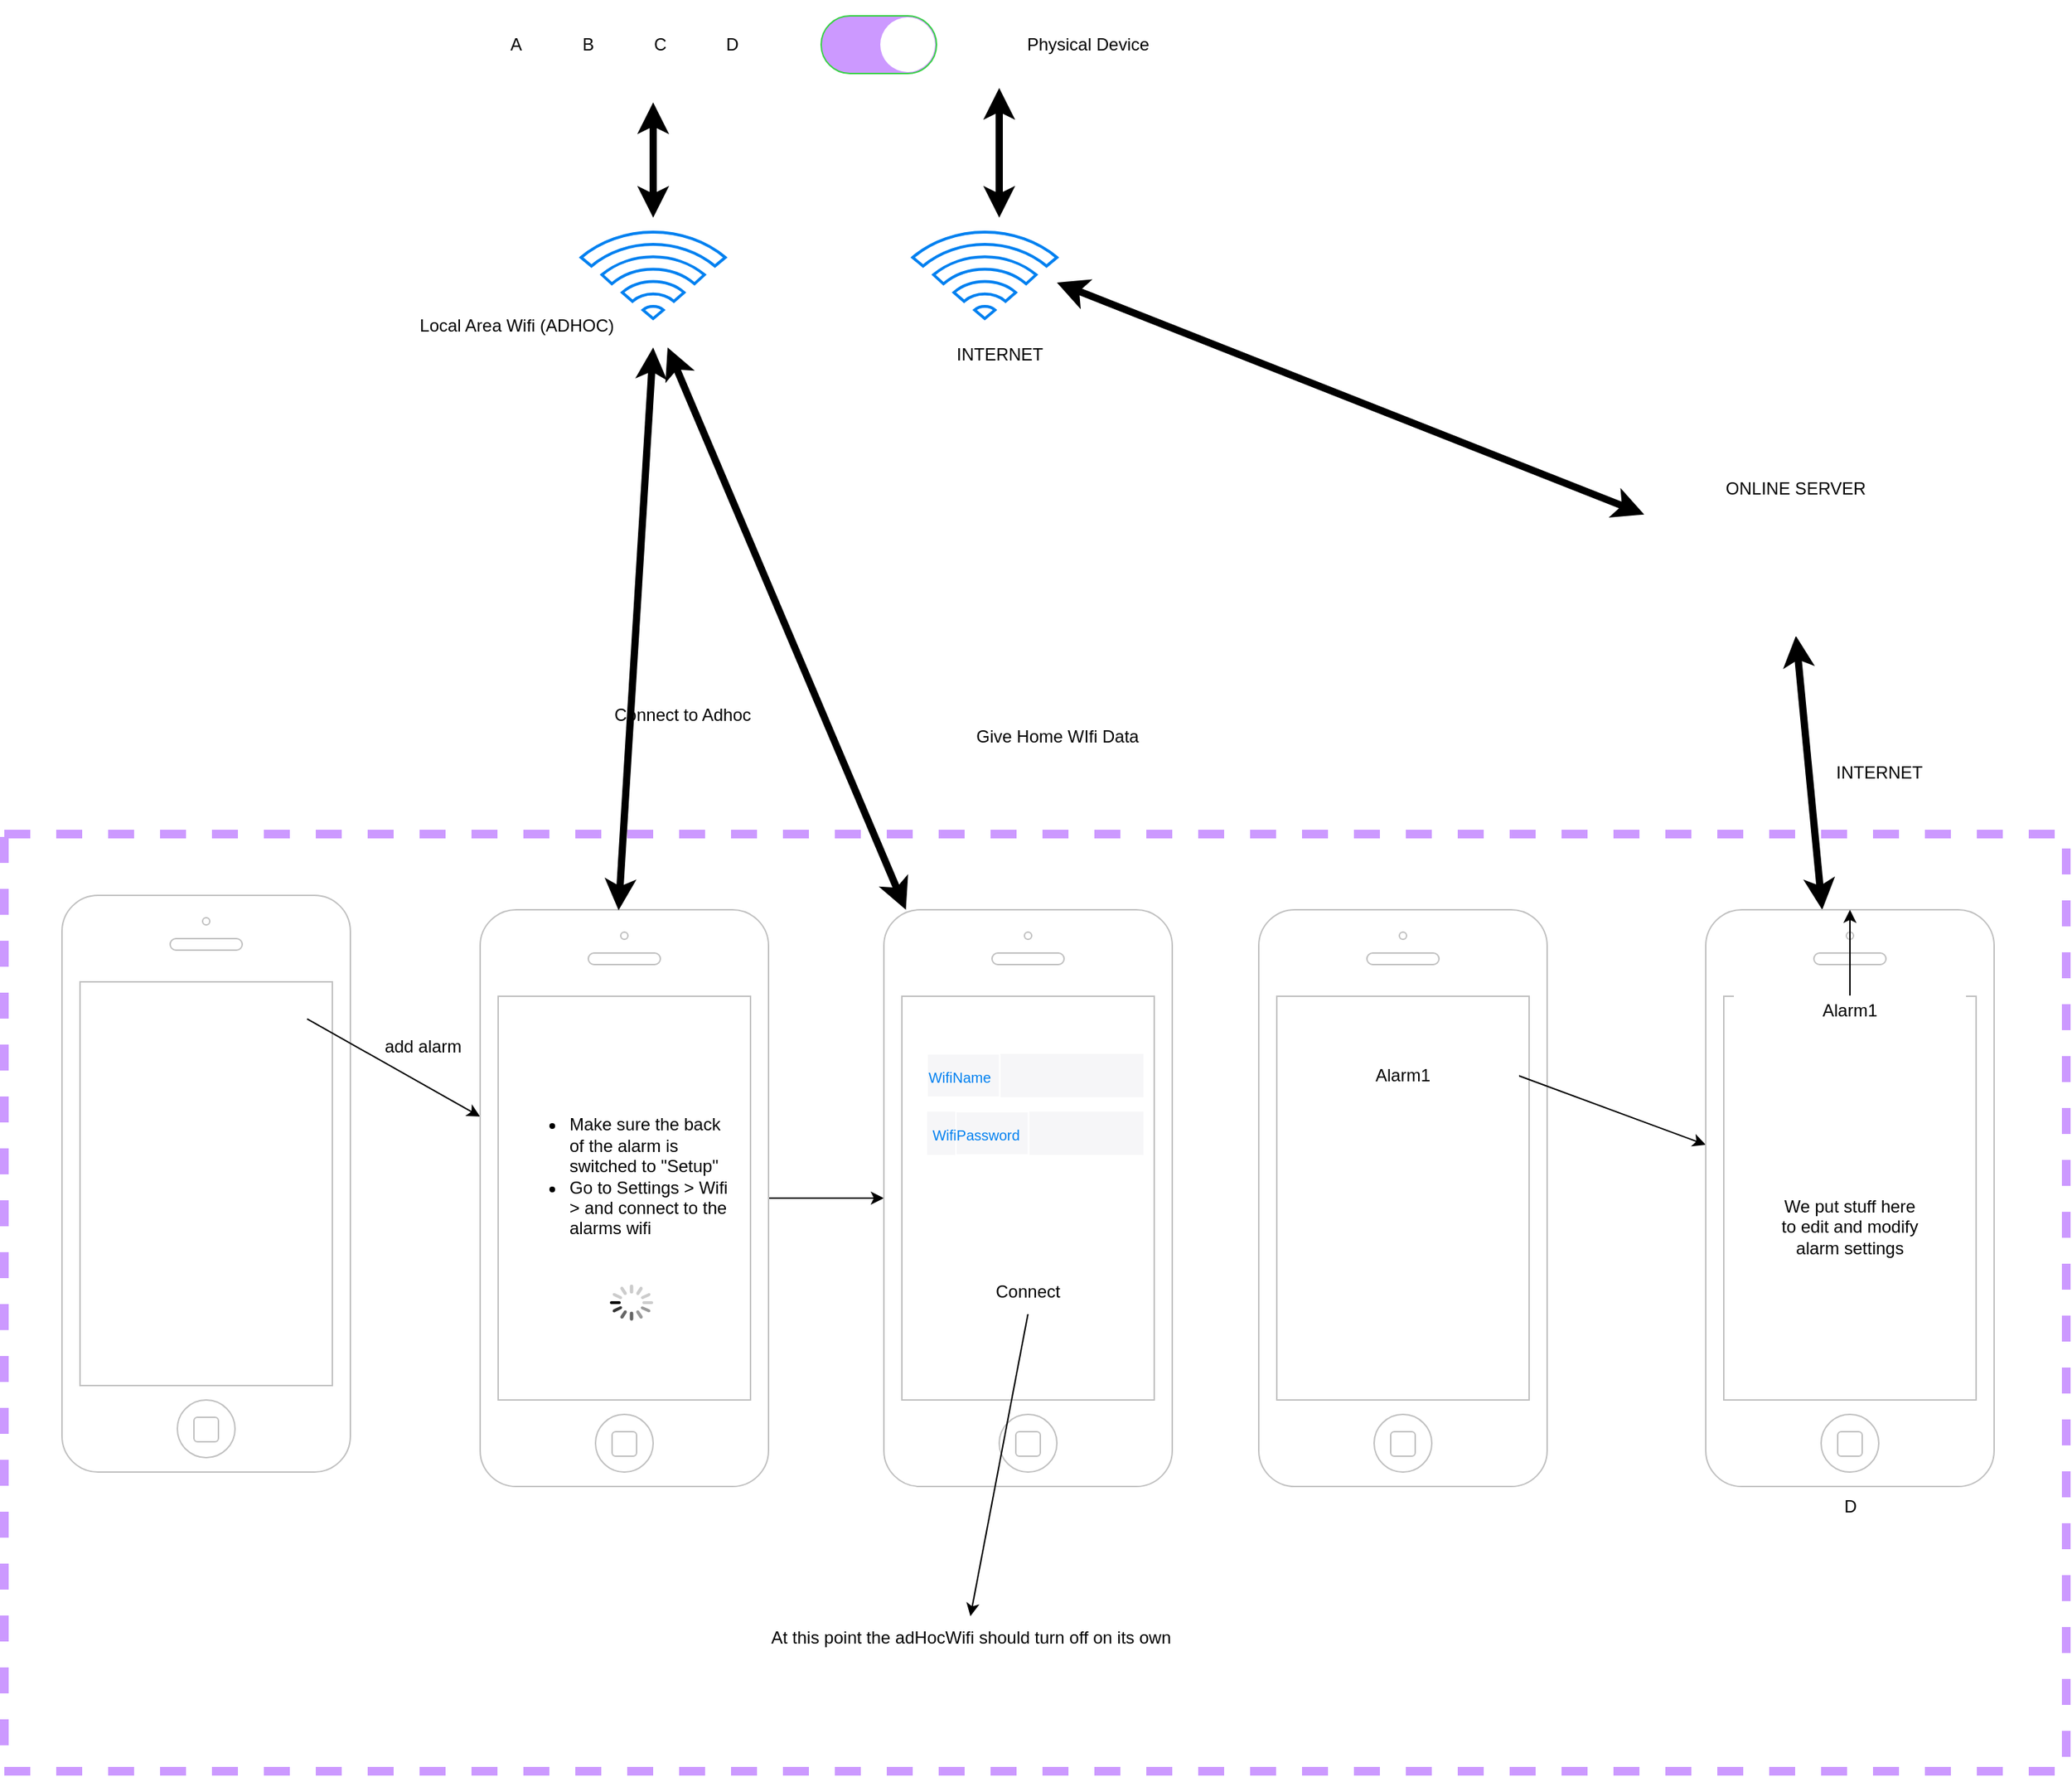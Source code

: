 <mxfile>
    <diagram id="F5eotLwcgXA6Ba58Yby2" name="Page-1">
        <mxGraphModel dx="1484" dy="1776" grid="1" gridSize="10" guides="1" tooltips="1" connect="1" arrows="1" fold="1" page="1" pageScale="1" pageWidth="850" pageHeight="1100" math="0" shadow="0">
            <root>
                <mxCell id="0"/>
                <mxCell id="1" parent="0"/>
                <mxCell id="2" value="" style="rounded=0;whiteSpace=wrap;html=1;dashed=1;strokeColor=#CC99FF;fillColor=none;gradientColor=none;strokeWidth=6;" vertex="1" parent="1">
                    <mxGeometry x="110" y="117.5" width="1430" height="650" as="geometry"/>
                </mxCell>
                <mxCell id="4" value="" style="html=1;verticalLabelPosition=bottom;labelBackgroundColor=#ffffff;verticalAlign=top;shadow=0;dashed=0;strokeWidth=1;shape=mxgraph.ios7.misc.iphone;strokeColor=#c0c0c0;fillColor=none;gradientColor=none;" vertex="1" parent="1">
                    <mxGeometry x="150" y="160" width="200" height="400" as="geometry"/>
                </mxCell>
                <mxCell id="9" value="&lt;ul style=&quot;&quot;&gt;&lt;li&gt;Make sure the back of the alarm is switched to &quot;Setup&quot;&lt;/li&gt;&lt;li&gt;Go to Settings &amp;gt; Wifi &amp;gt; and connect to the alarms wifi&lt;/li&gt;&lt;/ul&gt;" style="rounded=0;whiteSpace=wrap;html=1;strokeColor=#FFFFFF;strokeWidth=1;fillColor=none;gradientColor=none;align=left;" vertex="1" parent="1">
                    <mxGeometry x="460" y="250" width="160" height="210" as="geometry"/>
                </mxCell>
                <mxCell id="19" style="edgeStyle=none;html=1;" edge="1" parent="1" source="11" target="12">
                    <mxGeometry relative="1" as="geometry"/>
                </mxCell>
                <mxCell id="11" value="" style="shape=cross;whiteSpace=wrap;html=1;strokeColor=#FFFFFF;strokeWidth=1;fillColor=none;gradientColor=none;" vertex="1" parent="1">
                    <mxGeometry x="300" y="230" width="20" height="20" as="geometry"/>
                </mxCell>
                <mxCell id="25" style="edgeStyle=none;html=1;" edge="1" parent="1" source="12" target="24">
                    <mxGeometry relative="1" as="geometry"/>
                </mxCell>
                <mxCell id="12" value="" style="html=1;verticalLabelPosition=bottom;labelBackgroundColor=#ffffff;verticalAlign=top;shadow=0;dashed=0;strokeWidth=1;shape=mxgraph.ios7.misc.iphone;strokeColor=#c0c0c0;fillColor=none;gradientColor=none;align=center;" vertex="1" parent="1">
                    <mxGeometry x="440" y="170" width="200" height="400" as="geometry"/>
                </mxCell>
                <mxCell id="23" value="" style="html=1;verticalLabelPosition=bottom;labelBackgroundColor=#ffffff;verticalAlign=top;shadow=0;dashed=0;strokeWidth=2;shape=mxgraph.ios7.misc.loading_circle;strokeColor=#FFFFFF;fillColor=none;gradientColor=none;" vertex="1" parent="1">
                    <mxGeometry x="530" y="430" width="30" height="25" as="geometry"/>
                </mxCell>
                <mxCell id="24" value="" style="html=1;verticalLabelPosition=bottom;labelBackgroundColor=#ffffff;verticalAlign=top;shadow=0;dashed=0;strokeWidth=1;shape=mxgraph.ios7.misc.iphone;strokeColor=#c0c0c0;fillColor=none;gradientColor=none;align=center;" vertex="1" parent="1">
                    <mxGeometry x="720" y="170" width="200" height="400" as="geometry"/>
                </mxCell>
                <mxCell id="26" value="" style="shape=rect;fillColor=#F6F6F8;strokeColor=none;strokeWidth=1;" vertex="1" parent="1">
                    <mxGeometry x="750" y="270" width="150" height="30" as="geometry"/>
                </mxCell>
                <mxCell id="28" value="WifiName" style="text;fontColor=#0080f0;fontSize=10;verticalAlign=middle;align=right;spacingTop=2;spacingRight=4;strokeColor=#FFFFFF;strokeWidth=1;fillColor=none;gradientColor=none;" vertex="1" parent="26">
                    <mxGeometry width="50.305" height="30" as="geometry"/>
                </mxCell>
                <mxCell id="31" value="" style="shape=rect;fillColor=#F6F6F8;strokeColor=none;strokeWidth=1;" vertex="1" parent="1">
                    <mxGeometry x="750" y="310" width="150" height="30" as="geometry"/>
                </mxCell>
                <mxCell id="32" value="WifiPassword" style="text;fontColor=#0080f0;fontSize=10;verticalAlign=middle;align=right;spacingTop=2;spacingRight=4;strokeColor=#FFFFFF;strokeWidth=1;fillColor=none;gradientColor=none;" vertex="1" parent="31">
                    <mxGeometry x="20" width="50.305" height="30" as="geometry"/>
                </mxCell>
                <mxCell id="56" style="edgeStyle=none;html=1;exitX=0.5;exitY=1;exitDx=0;exitDy=0;" edge="1" parent="1" source="35">
                    <mxGeometry relative="1" as="geometry">
                        <mxPoint x="780" y="660" as="targetPoint"/>
                    </mxGeometry>
                </mxCell>
                <mxCell id="35" value="Connect" style="rounded=1;whiteSpace=wrap;html=1;strokeColor=#FFFFFF;strokeWidth=1;fillColor=none;gradientColor=none;" vertex="1" parent="1">
                    <mxGeometry x="750" y="420" width="140" height="30" as="geometry"/>
                </mxCell>
                <mxCell id="36" value="" style="html=1;verticalLabelPosition=bottom;labelBackgroundColor=#ffffff;verticalAlign=top;shadow=0;dashed=0;strokeWidth=1;shape=mxgraph.ios7.misc.iphone;strokeColor=#c0c0c0;fillColor=none;gradientColor=none;" vertex="1" parent="1">
                    <mxGeometry x="980" y="170" width="200" height="400" as="geometry"/>
                </mxCell>
                <mxCell id="47" style="edgeStyle=none;html=1;exitX=1;exitY=0.5;exitDx=0;exitDy=0;" edge="1" parent="1" source="37" target="42">
                    <mxGeometry relative="1" as="geometry"/>
                </mxCell>
                <mxCell id="37" value="Alarm1" style="rounded=0;whiteSpace=wrap;html=1;strokeColor=#FFFFFF;strokeWidth=1;fillColor=none;gradientColor=none;" vertex="1" parent="1">
                    <mxGeometry x="1000" y="270" width="160" height="30" as="geometry"/>
                </mxCell>
                <mxCell id="40" value="" style="shape=cross;whiteSpace=wrap;html=1;strokeColor=#FFFFFF;strokeWidth=1;fillColor=none;gradientColor=none;" vertex="1" parent="1">
                    <mxGeometry x="1130" y="240" width="20" height="20" as="geometry"/>
                </mxCell>
                <mxCell id="41" value="add alarm" style="text;html=1;align=center;verticalAlign=middle;resizable=0;points=[];autosize=1;strokeColor=none;fillColor=none;" vertex="1" parent="1">
                    <mxGeometry x="360" y="250" width="80" height="30" as="geometry"/>
                </mxCell>
                <mxCell id="76" style="edgeStyle=none;html=1;entryX=0.5;entryY=1;entryDx=0;entryDy=0;entryPerimeter=0;horizontal=1;startArrow=classic;startFill=1;strokeWidth=5;" edge="1" parent="1" source="42" target="72">
                    <mxGeometry relative="1" as="geometry"/>
                </mxCell>
                <mxCell id="42" value="D" style="html=1;verticalLabelPosition=bottom;labelBackgroundColor=#ffffff;verticalAlign=top;shadow=0;dashed=0;strokeWidth=1;shape=mxgraph.ios7.misc.iphone;strokeColor=#c0c0c0;fillColor=none;gradientColor=none;" vertex="1" parent="1">
                    <mxGeometry x="1290" y="170" width="200" height="400" as="geometry"/>
                </mxCell>
                <mxCell id="51" style="edgeStyle=none;html=1;" edge="1" parent="1" source="50" target="42">
                    <mxGeometry relative="1" as="geometry"/>
                </mxCell>
                <mxCell id="50" value="Alarm1" style="rounded=0;whiteSpace=wrap;html=1;strokeColor=#FFFFFF;strokeWidth=1;fillColor=none;gradientColor=none;" vertex="1" parent="1">
                    <mxGeometry x="1310" y="230" width="160" height="20" as="geometry"/>
                </mxCell>
                <mxCell id="54" value="We put stuff here to edit and modify alarm settings" style="text;html=1;strokeColor=none;fillColor=none;align=center;verticalAlign=middle;whiteSpace=wrap;rounded=0;strokeWidth=1;" vertex="1" parent="1">
                    <mxGeometry x="1340" y="350" width="100" height="80" as="geometry"/>
                </mxCell>
                <mxCell id="59" value="At this point the adHocWifi should turn off on its own" style="text;html=1;align=center;verticalAlign=middle;resizable=0;points=[];autosize=1;strokeColor=none;fillColor=none;" vertex="1" parent="1">
                    <mxGeometry x="630" y="660" width="300" height="30" as="geometry"/>
                </mxCell>
                <mxCell id="88" style="edgeStyle=none;html=1;strokeWidth=5;startArrow=classic;startFill=1;" edge="1" parent="1">
                    <mxGeometry relative="1" as="geometry">
                        <mxPoint x="560" y="-390" as="sourcePoint"/>
                        <mxPoint x="560" y="-310" as="targetPoint"/>
                    </mxGeometry>
                </mxCell>
                <mxCell id="62" value="&amp;nbsp; &amp;nbsp; &amp;nbsp; &amp;nbsp; &amp;nbsp; &amp;nbsp; &amp;nbsp; &amp;nbsp; &amp;nbsp; &amp;nbsp; &amp;nbsp; &amp;nbsp; &amp;nbsp; &amp;nbsp; &amp;nbsp; &amp;nbsp; &amp;nbsp; &amp;nbsp; &amp;nbsp; &amp;nbsp; &amp;nbsp; &amp;nbsp; &amp;nbsp; &amp;nbsp; &amp;nbsp; &amp;nbsp; &amp;nbsp; &amp;nbsp; &amp;nbsp; &amp;nbsp; &amp;nbsp; &amp;nbsp; &amp;nbsp; &amp;nbsp; &amp;nbsp; &amp;nbsp; &amp;nbsp; &amp;nbsp; &amp;nbsp; &amp;nbsp; &amp;nbsp; &amp;nbsp; &amp;nbsp; &amp;nbsp; &amp;nbsp; &amp;nbsp; &amp;nbsp; &amp;nbsp; &amp;nbsp; &amp;nbsp; &amp;nbsp; &amp;nbsp; &amp;nbsp; &amp;nbsp; &amp;nbsp;Physical Device" style="rounded=0;whiteSpace=wrap;html=1;strokeColor=#FFFFFF;strokeWidth=1;fillColor=none;gradientColor=none;" vertex="1" parent="1">
                    <mxGeometry x="430" y="-460" width="500" height="60" as="geometry"/>
                </mxCell>
                <mxCell id="63" value="A" style="ellipse;whiteSpace=wrap;html=1;strokeColor=#FFFFFF;strokeWidth=1;fillColor=none;gradientColor=none;" vertex="1" parent="1">
                    <mxGeometry x="445" y="-450" width="40" height="40" as="geometry"/>
                </mxCell>
                <mxCell id="64" value="B" style="ellipse;whiteSpace=wrap;html=1;strokeColor=#FFFFFF;strokeWidth=1;fillColor=none;gradientColor=none;" vertex="1" parent="1">
                    <mxGeometry x="495" y="-450" width="40" height="40" as="geometry"/>
                </mxCell>
                <mxCell id="65" value="C" style="ellipse;whiteSpace=wrap;html=1;strokeColor=#FFFFFF;strokeWidth=1;fillColor=none;gradientColor=none;" vertex="1" parent="1">
                    <mxGeometry x="545" y="-450" width="40" height="40" as="geometry"/>
                </mxCell>
                <mxCell id="66" value="D" style="ellipse;whiteSpace=wrap;html=1;strokeColor=#FFFFFF;strokeWidth=1;fillColor=none;gradientColor=none;" vertex="1" parent="1">
                    <mxGeometry x="595" y="-450" width="40" height="40" as="geometry"/>
                </mxCell>
                <mxCell id="68" value="Connect to Adhoc" style="text;html=1;align=center;verticalAlign=middle;resizable=0;points=[];autosize=1;strokeColor=none;fillColor=none;" vertex="1" parent="1">
                    <mxGeometry x="520" y="20" width="120" height="30" as="geometry"/>
                </mxCell>
                <mxCell id="70" value="Give Home WIfi Data" style="text;html=1;align=center;verticalAlign=middle;resizable=0;points=[];autosize=1;strokeColor=none;fillColor=none;" vertex="1" parent="1">
                    <mxGeometry x="770" y="35" width="140" height="30" as="geometry"/>
                </mxCell>
                <mxCell id="72" value="ONLINE SERVER" style="shape=cylinder3;whiteSpace=wrap;html=1;boundedLbl=1;backgroundOutline=1;size=15;strokeColor=#FFFFFF;strokeWidth=1;fillColor=none;gradientColor=none;" vertex="1" parent="1">
                    <mxGeometry x="1250" y="-250" width="205" height="230" as="geometry"/>
                </mxCell>
                <mxCell id="74" value="INTERNET" style="text;html=1;align=center;verticalAlign=middle;resizable=0;points=[];autosize=1;strokeColor=none;fillColor=none;" vertex="1" parent="1">
                    <mxGeometry x="760" y="-230" width="80" height="30" as="geometry"/>
                </mxCell>
                <mxCell id="75" value="INTERNET" style="text;html=1;align=center;verticalAlign=middle;resizable=0;points=[];autosize=1;strokeColor=none;fillColor=none;" vertex="1" parent="1">
                    <mxGeometry x="1370" y="60" width="80" height="30" as="geometry"/>
                </mxCell>
                <mxCell id="77" style="edgeStyle=none;html=1;entryX=1;entryY=0.583;entryDx=0;entryDy=0;entryPerimeter=0;horizontal=1;startArrow=classic;startFill=1;exitX=-0.013;exitY=0.634;exitDx=0;exitDy=0;exitPerimeter=0;strokeWidth=5;" edge="1" parent="1" source="72" target="86">
                    <mxGeometry relative="1" as="geometry">
                        <mxPoint x="968.269" y="70" as="sourcePoint"/>
                        <mxPoint x="950" y="-120" as="targetPoint"/>
                    </mxGeometry>
                </mxCell>
                <mxCell id="85" value="" style="html=1;verticalLabelPosition=bottom;align=center;labelBackgroundColor=#ffffff;verticalAlign=top;strokeWidth=2;strokeColor=#0080F0;shadow=0;dashed=0;shape=mxgraph.ios7.icons.wifi;pointerEvents=1;fillColor=none;gradientColor=none;" vertex="1" parent="1">
                    <mxGeometry x="510" y="-300" width="100" height="60" as="geometry"/>
                </mxCell>
                <mxCell id="86" value="" style="html=1;verticalLabelPosition=bottom;align=center;labelBackgroundColor=#ffffff;verticalAlign=top;strokeWidth=2;strokeColor=#0080F0;shadow=0;dashed=0;shape=mxgraph.ios7.icons.wifi;pointerEvents=1;fillColor=none;gradientColor=none;" vertex="1" parent="1">
                    <mxGeometry x="740" y="-300" width="100" height="60" as="geometry"/>
                </mxCell>
                <mxCell id="90" style="edgeStyle=none;html=1;horizontal=1;startArrow=classic;startFill=1;strokeWidth=5;" edge="1" parent="1">
                    <mxGeometry relative="1" as="geometry">
                        <mxPoint x="800" y="-400" as="sourcePoint"/>
                        <mxPoint x="800" y="-310" as="targetPoint"/>
                    </mxGeometry>
                </mxCell>
                <mxCell id="91" style="edgeStyle=none;html=1;horizontal=1;startArrow=classic;startFill=1;strokeWidth=5;" edge="1" parent="1" source="24">
                    <mxGeometry relative="1" as="geometry">
                        <mxPoint x="835" y="-140" as="sourcePoint"/>
                        <mxPoint x="570" y="-220" as="targetPoint"/>
                    </mxGeometry>
                </mxCell>
                <mxCell id="93" style="edgeStyle=none;html=1;horizontal=1;startArrow=classic;startFill=1;strokeWidth=5;exitX=0.48;exitY=0.001;exitDx=0;exitDy=0;exitPerimeter=0;" edge="1" parent="1" source="12">
                    <mxGeometry relative="1" as="geometry">
                        <mxPoint x="743.333" y="180.0" as="sourcePoint"/>
                        <mxPoint x="560" y="-220" as="targetPoint"/>
                    </mxGeometry>
                </mxCell>
                <mxCell id="94" value="" style="html=1;verticalLabelPosition=bottom;labelBackgroundColor=#ffffff;verticalAlign=top;shadow=0;dashed=0;strokeWidth=1;shape=mxgraph.ios7ui.onOffButton;buttonState=on;strokeColor=#38D145;strokeColor2=#aaaaaa;fillColor=#CC99FF;fillColor2=#ffffff;" vertex="1" parent="1">
                    <mxGeometry x="676.5" y="-450" width="53.5" height="40" as="geometry"/>
                </mxCell>
                <mxCell id="95" value="Local Area Wifi (ADHOC)" style="text;html=1;align=center;verticalAlign=middle;resizable=0;points=[];autosize=1;strokeColor=none;fillColor=none;" vertex="1" parent="1">
                    <mxGeometry x="385" y="-250" width="160" height="30" as="geometry"/>
                </mxCell>
            </root>
        </mxGraphModel>
    </diagram>
</mxfile>